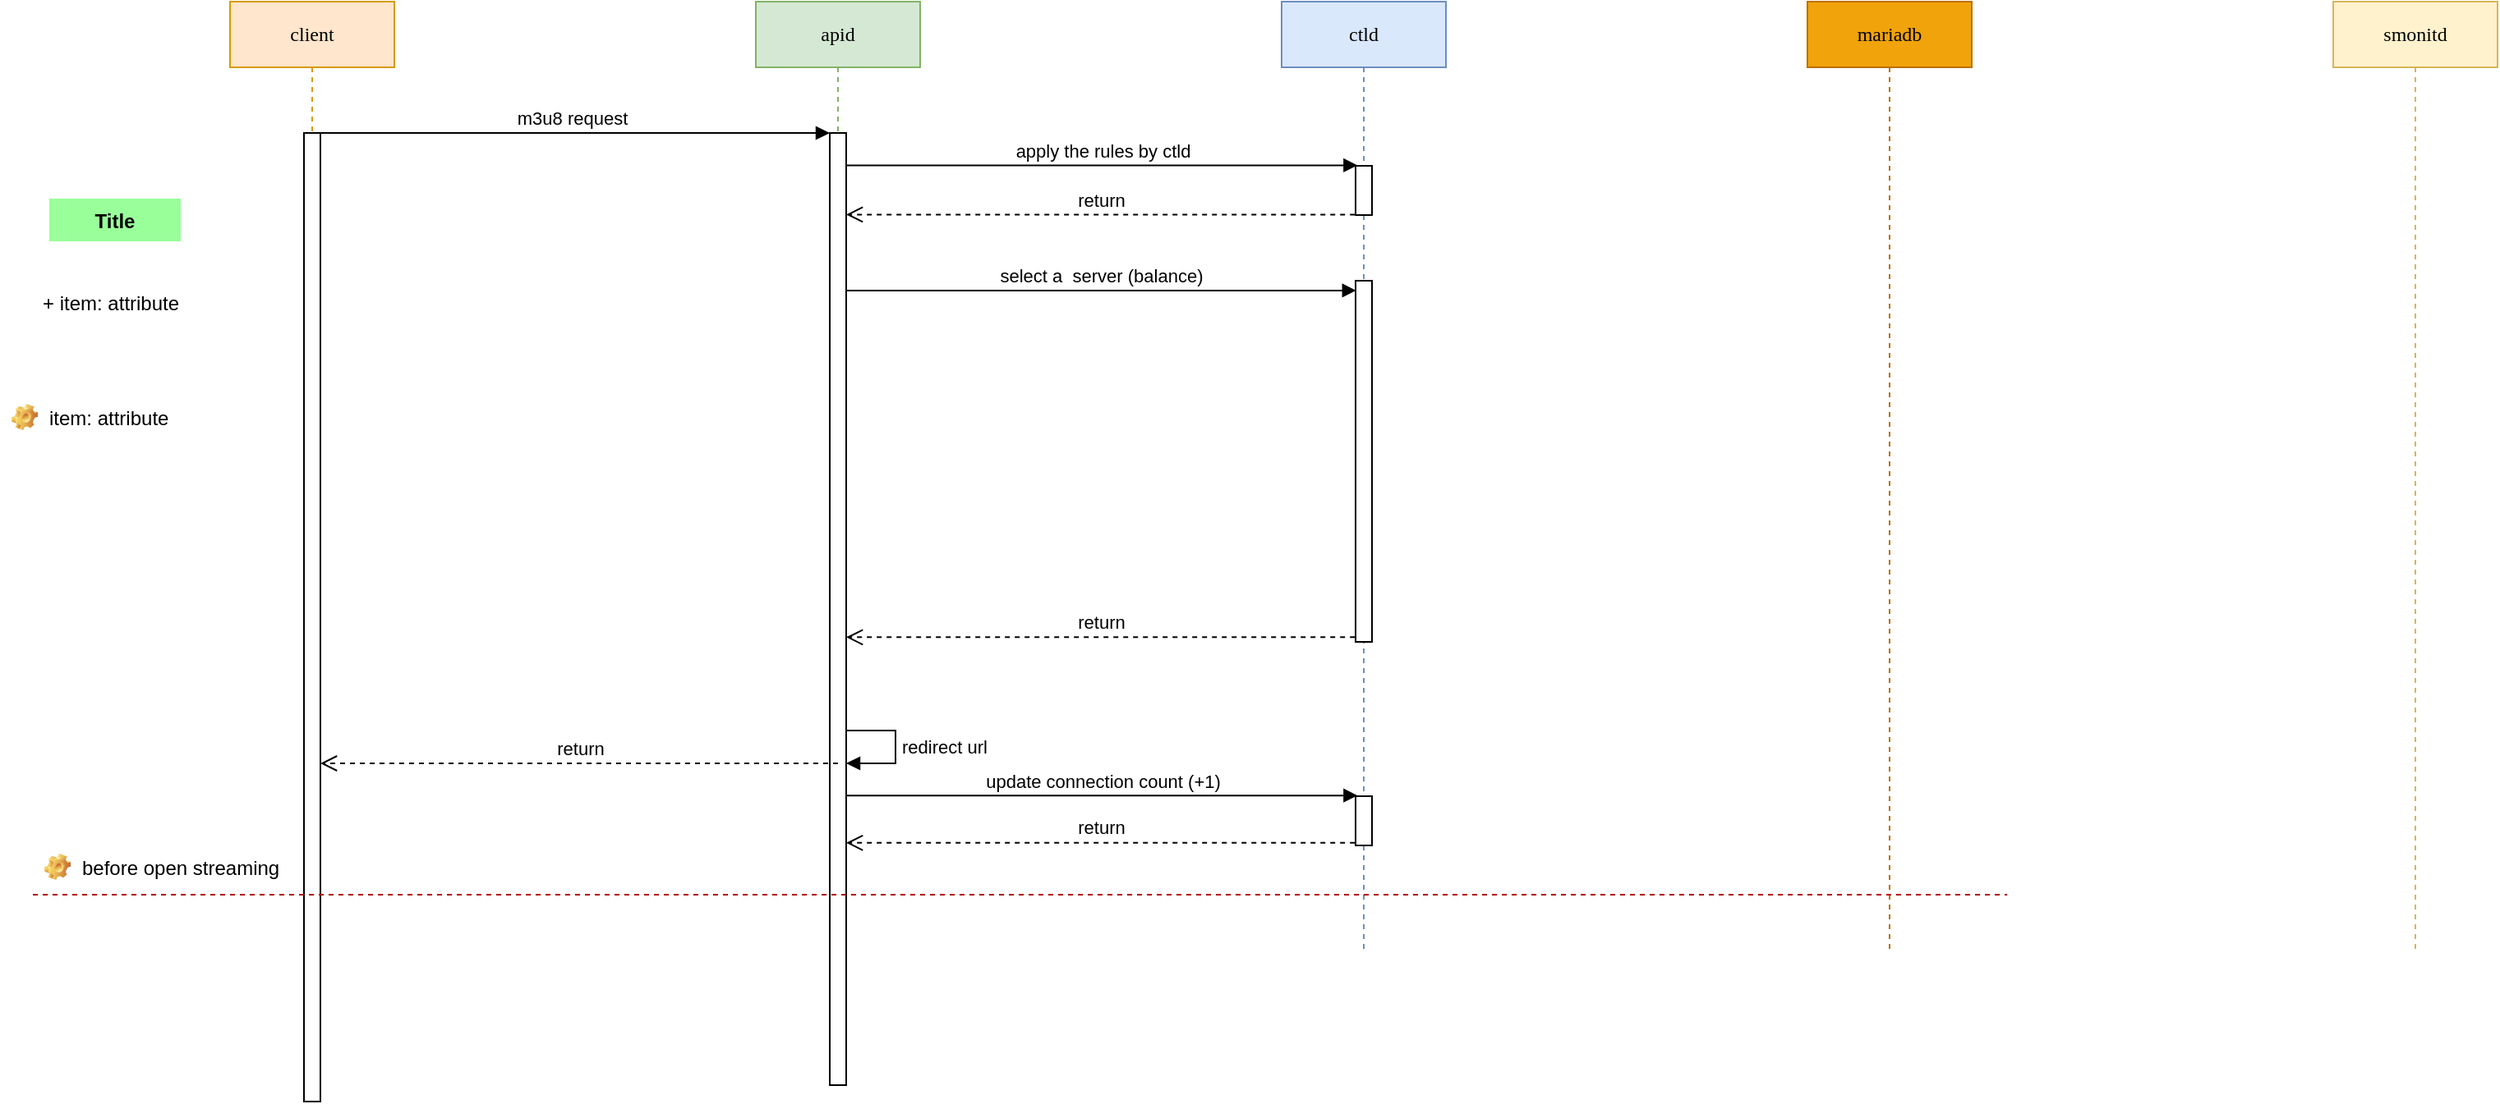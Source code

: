 <mxfile version="20.8.5" type="github">
  <diagram name="apid-hls" id="13e1069c-82ec-6db2-03f1-153e76fe0fe0">
    <mxGraphModel dx="2534" dy="840" grid="1" gridSize="10" guides="1" tooltips="1" connect="1" arrows="1" fold="1" page="1" pageScale="1" pageWidth="1100" pageHeight="850" background="none" math="0" shadow="0">
      <root>
        <mxCell id="0" />
        <mxCell id="1" parent="0" />
        <mxCell id="7baba1c4bc27f4b0-2" value="apid" style="shape=umlLifeline;perimeter=lifelinePerimeter;whiteSpace=wrap;html=1;container=1;collapsible=0;recursiveResize=0;outlineConnect=0;rounded=0;shadow=0;comic=0;labelBackgroundColor=none;strokeWidth=1;fontFamily=Verdana;fontSize=12;align=center;fillColor=#d5e8d4;strokeColor=#82b366;" parent="1" vertex="1">
          <mxGeometry x="400" y="80" width="100" height="660" as="geometry" />
        </mxCell>
        <mxCell id="UFAurpjtppyZMZ4vWk6g-6" value="" style="html=1;points=[];perimeter=orthogonalPerimeter;rounded=0;shadow=0;glass=0;sketch=0;strokeColor=default;" parent="7baba1c4bc27f4b0-2" vertex="1">
          <mxGeometry x="45" y="80" width="10" height="580" as="geometry" />
        </mxCell>
        <mxCell id="UFAurpjtppyZMZ4vWk6g-18" value="redirect url" style="edgeStyle=orthogonalEdgeStyle;html=1;align=left;spacingLeft=2;endArrow=block;rounded=0;" parent="7baba1c4bc27f4b0-2" edge="1">
          <mxGeometry relative="1" as="geometry">
            <mxPoint x="55" y="444" as="sourcePoint" />
            <Array as="points">
              <mxPoint x="85" y="444" />
              <mxPoint x="85" y="464" />
            </Array>
            <mxPoint x="55" y="464" as="targetPoint" />
          </mxGeometry>
        </mxCell>
        <mxCell id="7baba1c4bc27f4b0-3" value="ctld" style="shape=umlLifeline;perimeter=lifelinePerimeter;whiteSpace=wrap;html=1;container=1;collapsible=0;recursiveResize=0;outlineConnect=0;rounded=0;shadow=0;comic=0;labelBackgroundColor=none;strokeWidth=1;fontFamily=Verdana;fontSize=12;align=center;fillColor=#dae8fc;strokeColor=#6c8ebf;" parent="1" vertex="1">
          <mxGeometry x="720" y="80" width="100" height="580" as="geometry" />
        </mxCell>
        <mxCell id="UFAurpjtppyZMZ4vWk6g-10" value="" style="html=1;points=[];perimeter=orthogonalPerimeter;rounded=0;shadow=0;glass=0;sketch=0;strokeColor=default;" parent="7baba1c4bc27f4b0-3" vertex="1">
          <mxGeometry x="45" y="100" width="10" height="30" as="geometry" />
        </mxCell>
        <mxCell id="UFAurpjtppyZMZ4vWk6g-14" value="" style="html=1;points=[];perimeter=orthogonalPerimeter;rounded=0;shadow=0;glass=0;sketch=0;strokeColor=default;" parent="7baba1c4bc27f4b0-3" vertex="1">
          <mxGeometry x="45" y="170" width="10" height="220" as="geometry" />
        </mxCell>
        <mxCell id="UFAurpjtppyZMZ4vWk6g-22" value="" style="html=1;points=[];perimeter=orthogonalPerimeter;rounded=0;shadow=0;glass=0;sketch=0;strokeColor=default;" parent="7baba1c4bc27f4b0-3" vertex="1">
          <mxGeometry x="45" y="484" width="10" height="30" as="geometry" />
        </mxCell>
        <mxCell id="7baba1c4bc27f4b0-8" value="client" style="shape=umlLifeline;perimeter=lifelinePerimeter;whiteSpace=wrap;html=1;container=1;collapsible=0;recursiveResize=0;outlineConnect=0;rounded=0;shadow=0;comic=0;labelBackgroundColor=none;strokeWidth=1;fontFamily=Verdana;fontSize=12;align=center;fillColor=#ffe6cc;strokeColor=#d79b00;" parent="1" vertex="1">
          <mxGeometry x="80" y="80" width="100" height="670" as="geometry" />
        </mxCell>
        <mxCell id="UFAurpjtppyZMZ4vWk6g-9" value="" style="html=1;points=[];perimeter=orthogonalPerimeter;rounded=0;shadow=0;glass=0;sketch=0;strokeColor=default;" parent="7baba1c4bc27f4b0-8" vertex="1">
          <mxGeometry x="45" y="80" width="10" height="590" as="geometry" />
        </mxCell>
        <mxCell id="UFAurpjtppyZMZ4vWk6g-1" value="mariadb" style="shape=umlLifeline;perimeter=lifelinePerimeter;whiteSpace=wrap;html=1;container=1;collapsible=0;recursiveResize=0;outlineConnect=0;rounded=0;shadow=0;comic=0;labelBackgroundColor=none;strokeWidth=1;fontFamily=Verdana;fontSize=12;align=center;fillColor=#f0a30a;strokeColor=#BD7000;glass=0;fontColor=#000000;" parent="1" vertex="1">
          <mxGeometry x="1040" y="80" width="100" height="580" as="geometry" />
        </mxCell>
        <mxCell id="UFAurpjtppyZMZ4vWk6g-7" value="m3u8 request" style="html=1;verticalAlign=bottom;endArrow=block;entryX=0;entryY=0;rounded=0;" parent="1" source="7baba1c4bc27f4b0-8" target="UFAurpjtppyZMZ4vWk6g-6" edge="1">
          <mxGeometry relative="1" as="geometry">
            <mxPoint x="375" y="200" as="sourcePoint" />
          </mxGeometry>
        </mxCell>
        <mxCell id="UFAurpjtppyZMZ4vWk6g-8" value="return" style="html=1;verticalAlign=bottom;endArrow=open;dashed=1;endSize=8;rounded=0;" parent="1" edge="1">
          <mxGeometry relative="1" as="geometry">
            <mxPoint x="135" y="544" as="targetPoint" />
            <mxPoint x="450" y="544" as="sourcePoint" />
          </mxGeometry>
        </mxCell>
        <mxCell id="UFAurpjtppyZMZ4vWk6g-11" value="apply the rules by ctld" style="html=1;verticalAlign=bottom;endArrow=block;rounded=0;entryX=0.12;entryY=-0.01;entryDx=0;entryDy=0;entryPerimeter=0;" parent="1" source="UFAurpjtppyZMZ4vWk6g-6" target="UFAurpjtppyZMZ4vWk6g-10" edge="1">
          <mxGeometry relative="1" as="geometry">
            <mxPoint x="139.7" y="170" as="sourcePoint" />
            <mxPoint x="760" y="175" as="targetPoint" />
            <Array as="points" />
          </mxGeometry>
        </mxCell>
        <mxCell id="UFAurpjtppyZMZ4vWk6g-13" value="return" style="html=1;verticalAlign=bottom;endArrow=open;dashed=1;endSize=8;rounded=0;exitX=-0.04;exitY=0.99;exitDx=0;exitDy=0;exitPerimeter=0;" parent="1" source="UFAurpjtppyZMZ4vWk6g-10" target="UFAurpjtppyZMZ4vWk6g-6" edge="1">
          <mxGeometry relative="1" as="geometry">
            <mxPoint x="460" y="220" as="targetPoint" />
            <mxPoint x="640" y="310" as="sourcePoint" />
          </mxGeometry>
        </mxCell>
        <mxCell id="UFAurpjtppyZMZ4vWk6g-15" value="select a&amp;nbsp; server (balance)" style="html=1;verticalAlign=bottom;endArrow=block;rounded=0;entryX=0.04;entryY=0.027;entryDx=0;entryDy=0;entryPerimeter=0;" parent="1" source="UFAurpjtppyZMZ4vWk6g-6" target="UFAurpjtppyZMZ4vWk6g-14" edge="1">
          <mxGeometry relative="1" as="geometry">
            <mxPoint x="460" y="240.0" as="sourcePoint" />
            <mxPoint x="771.2" y="240.0" as="targetPoint" />
            <Array as="points" />
          </mxGeometry>
        </mxCell>
        <mxCell id="UFAurpjtppyZMZ4vWk6g-16" value="return" style="html=1;verticalAlign=bottom;endArrow=open;dashed=1;endSize=8;rounded=0;exitX=-0.04;exitY=0.987;exitDx=0;exitDy=0;exitPerimeter=0;" parent="1" source="UFAurpjtppyZMZ4vWk6g-14" target="UFAurpjtppyZMZ4vWk6g-6" edge="1">
          <mxGeometry relative="1" as="geometry">
            <mxPoint x="460" y="280" as="targetPoint" />
            <mxPoint x="774.6" y="219.7" as="sourcePoint" />
          </mxGeometry>
        </mxCell>
        <mxCell id="UFAurpjtppyZMZ4vWk6g-19" value="" style="endArrow=none;html=1;rounded=0;dashed=1;fillColor=#e51400;strokeColor=#B20000;" parent="1" edge="1">
          <mxGeometry width="50" height="50" relative="1" as="geometry">
            <mxPoint x="-40" y="624" as="sourcePoint" />
            <mxPoint x="1161.6" y="624" as="targetPoint" />
          </mxGeometry>
        </mxCell>
        <mxCell id="UFAurpjtppyZMZ4vWk6g-21" value="before open streaming" style="label;fontStyle=0;strokeColor=none;fillColor=none;align=left;verticalAlign=top;overflow=hidden;spacingLeft=28;spacingRight=4;rotatable=0;points=[[0,0.5],[1,0.5]];portConstraint=eastwest;imageWidth=16;imageHeight=16;image=img/clipart/Gear_128x128.png;rounded=0;shadow=0;glass=0;sketch=0;" parent="1" vertex="1">
          <mxGeometry x="-40" y="594" width="160" height="26" as="geometry" />
        </mxCell>
        <mxCell id="UFAurpjtppyZMZ4vWk6g-23" value="update connection count (+1)" style="html=1;verticalAlign=bottom;endArrow=block;rounded=0;entryX=0.12;entryY=-0.013;entryDx=0;entryDy=0;entryPerimeter=0;" parent="1" target="UFAurpjtppyZMZ4vWk6g-22" edge="1">
          <mxGeometry relative="1" as="geometry">
            <mxPoint x="455" y="563.61" as="sourcePoint" />
            <mxPoint x="770" y="564" as="targetPoint" />
            <Array as="points" />
          </mxGeometry>
        </mxCell>
        <mxCell id="UFAurpjtppyZMZ4vWk6g-24" value="return" style="html=1;verticalAlign=bottom;endArrow=open;dashed=1;endSize=8;rounded=0;exitX=-0.04;exitY=0.947;exitDx=0;exitDy=0;exitPerimeter=0;" parent="1" source="UFAurpjtppyZMZ4vWk6g-22" edge="1">
          <mxGeometry relative="1" as="geometry">
            <mxPoint x="455" y="592.41" as="targetPoint" />
            <mxPoint x="774.6" y="513.61" as="sourcePoint" />
          </mxGeometry>
        </mxCell>
        <mxCell id="UFAurpjtppyZMZ4vWk6g-25" value="Title" style="text;align=center;fontStyle=1;verticalAlign=middle;spacingLeft=3;spacingRight=3;strokeColor=none;rotatable=0;points=[[0,0.5],[1,0.5]];portConstraint=eastwest;rounded=0;shadow=0;glass=0;sketch=0;fillColor=#99FF99;" parent="1" vertex="1">
          <mxGeometry x="-30" y="200" width="80" height="26" as="geometry" />
        </mxCell>
        <mxCell id="UFAurpjtppyZMZ4vWk6g-26" value="+ item: attribute" style="text;strokeColor=none;fillColor=none;align=left;verticalAlign=top;spacingLeft=4;spacingRight=4;overflow=hidden;rotatable=0;points=[[0,0.5],[1,0.5]];portConstraint=eastwest;rounded=0;shadow=0;glass=0;sketch=0;" parent="1" vertex="1">
          <mxGeometry x="-40" y="250" width="100" height="26" as="geometry" />
        </mxCell>
        <mxCell id="UFAurpjtppyZMZ4vWk6g-28" value="item: attribute" style="label;fontStyle=0;strokeColor=none;fillColor=none;align=left;verticalAlign=top;overflow=hidden;spacingLeft=28;spacingRight=4;rotatable=0;points=[[0,0.5],[1,0.5]];portConstraint=eastwest;imageWidth=16;imageHeight=16;image=img/clipart/Gear_128x128.png;rounded=0;shadow=0;glass=0;sketch=0;" parent="1" vertex="1">
          <mxGeometry x="-60" y="320" width="120" height="26" as="geometry" />
        </mxCell>
        <mxCell id="Thj6wxJjOtLek-U9q6IT-1" value="smonitd" style="shape=umlLifeline;perimeter=lifelinePerimeter;whiteSpace=wrap;html=1;container=1;collapsible=0;recursiveResize=0;outlineConnect=0;rounded=0;shadow=0;comic=0;labelBackgroundColor=none;strokeWidth=1;fontFamily=Verdana;fontSize=12;align=center;fillColor=#fff2cc;strokeColor=#d6b656;glass=0;" vertex="1" parent="1">
          <mxGeometry x="1360" y="80" width="100" height="580" as="geometry" />
        </mxCell>
      </root>
    </mxGraphModel>
  </diagram>
</mxfile>

